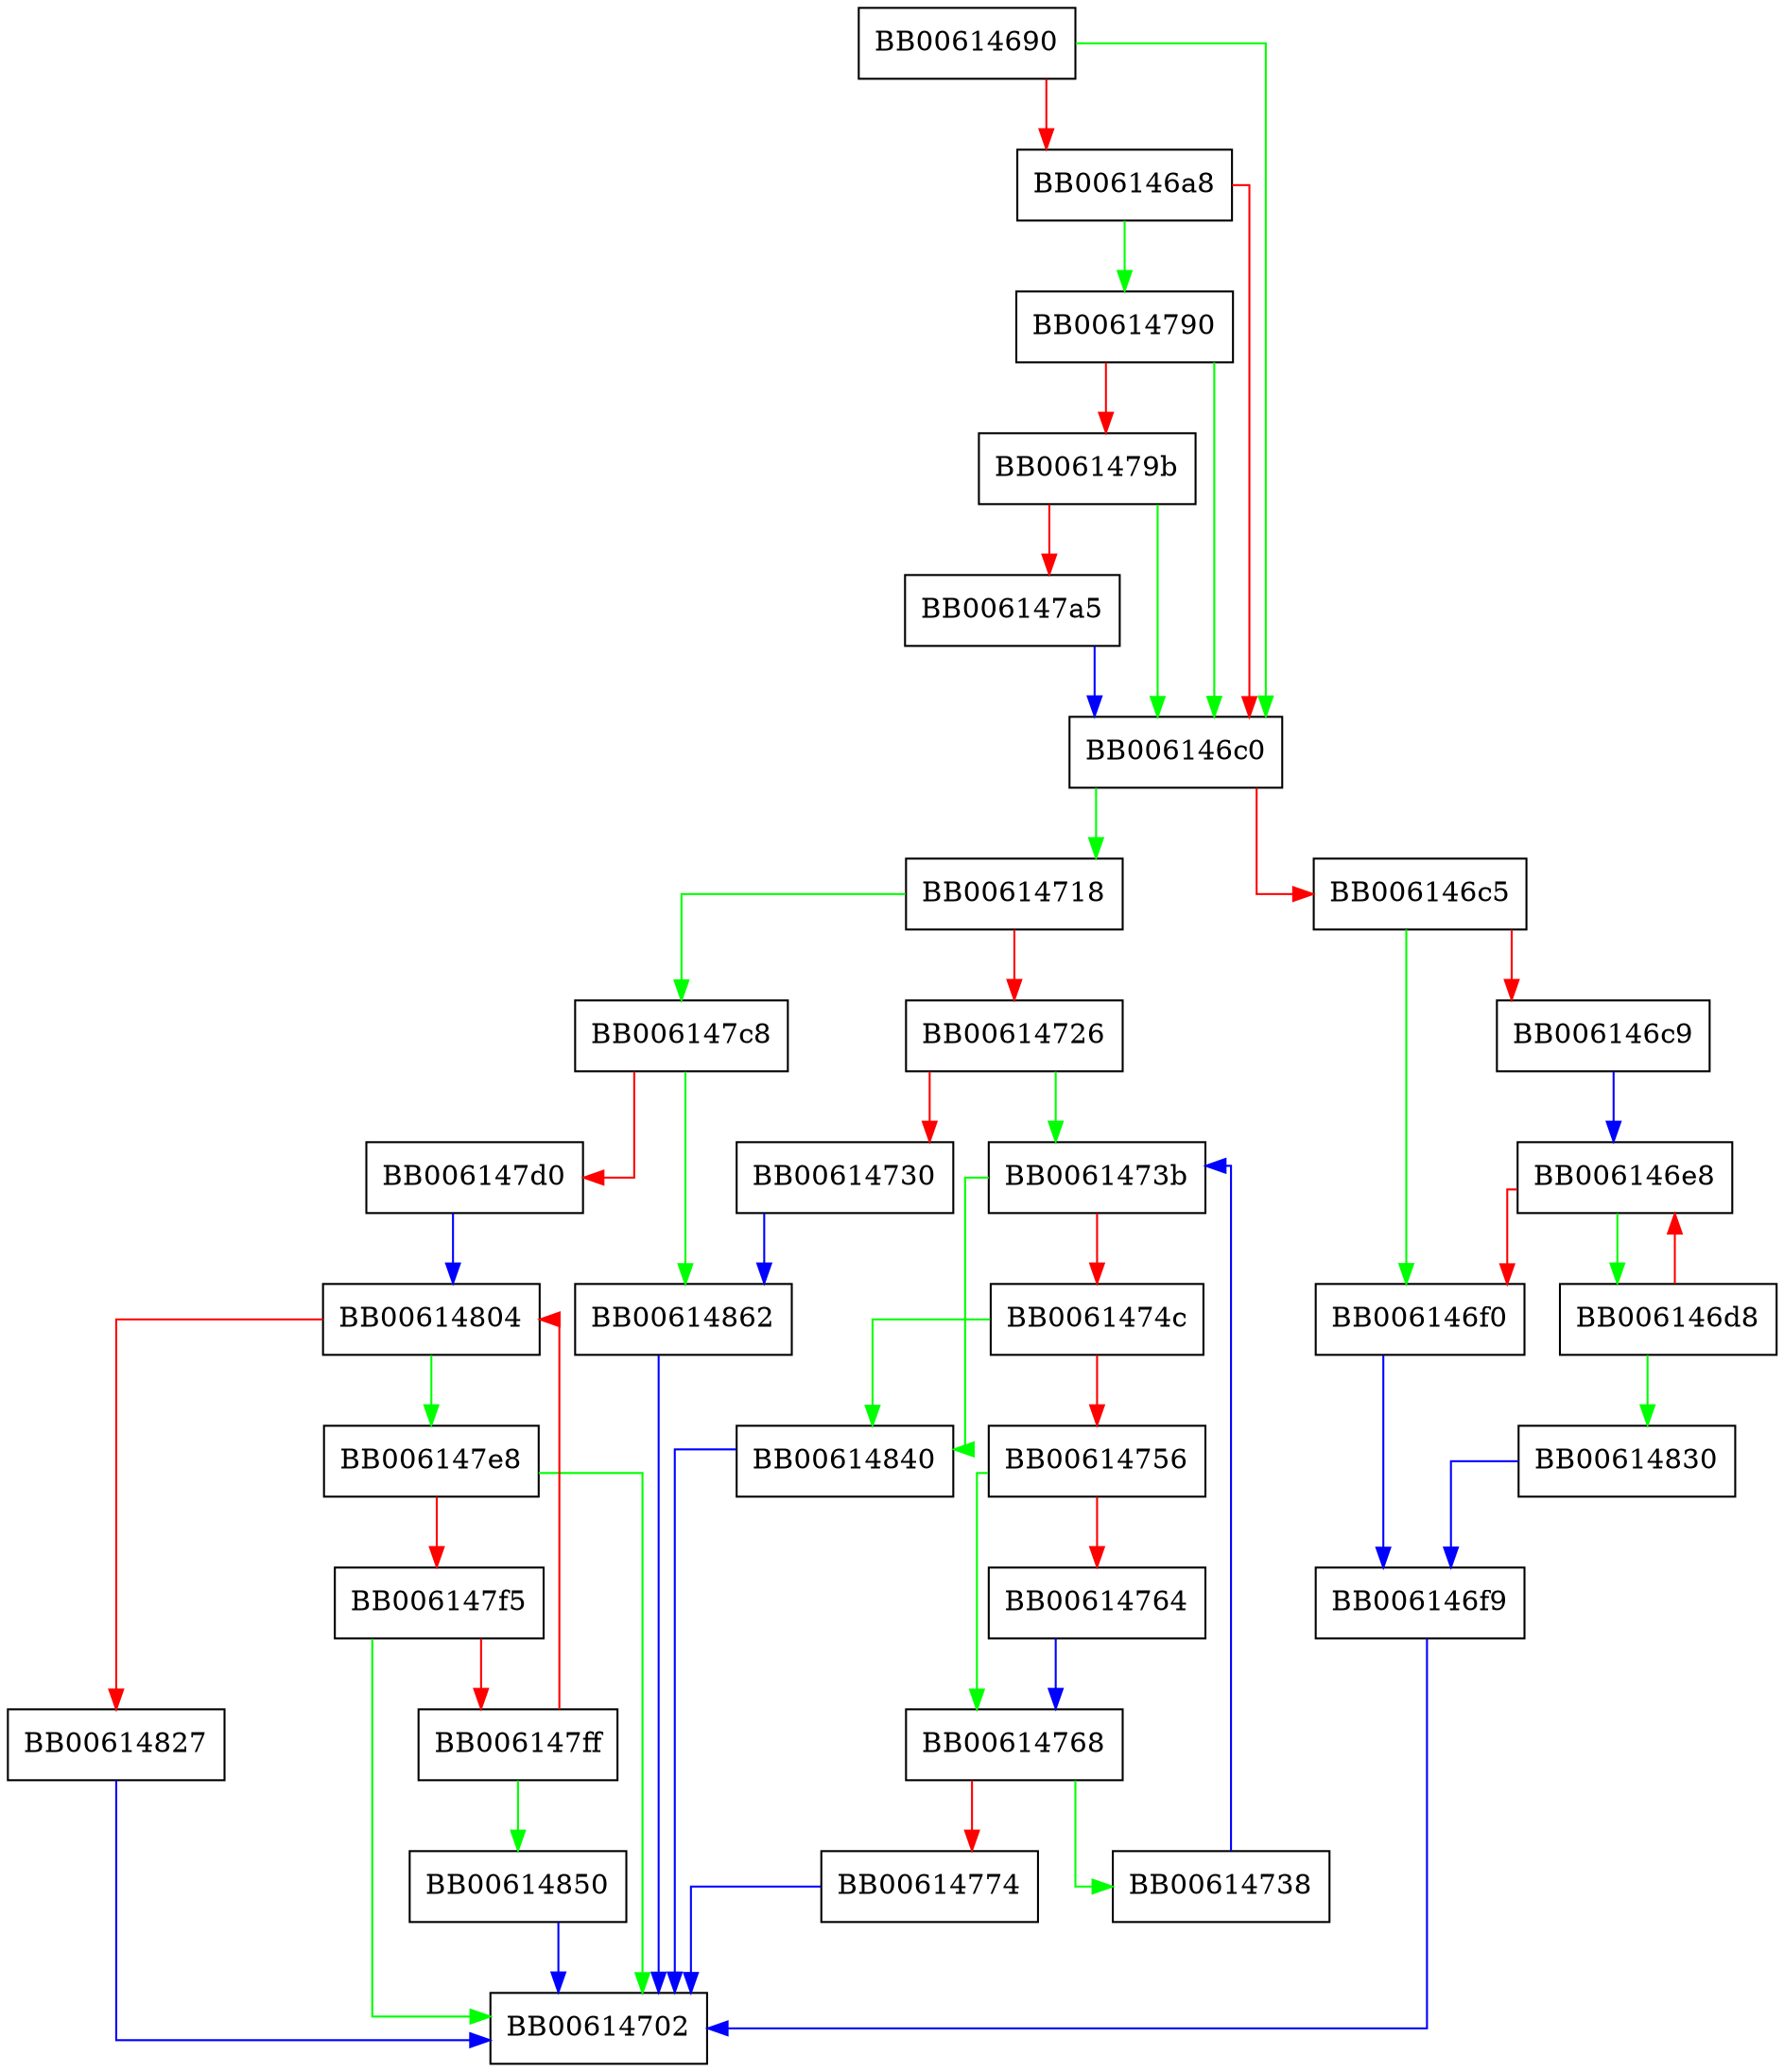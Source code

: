 digraph sanitize_line {
  node [shape="box"];
  graph [splines=ortho];
  BB00614690 -> BB006146c0 [color="green"];
  BB00614690 -> BB006146a8 [color="red"];
  BB006146a8 -> BB00614790 [color="green"];
  BB006146a8 -> BB006146c0 [color="red"];
  BB006146c0 -> BB00614718 [color="green"];
  BB006146c0 -> BB006146c5 [color="red"];
  BB006146c5 -> BB006146f0 [color="green"];
  BB006146c5 -> BB006146c9 [color="red"];
  BB006146c9 -> BB006146e8 [color="blue"];
  BB006146d8 -> BB00614830 [color="green"];
  BB006146d8 -> BB006146e8 [color="red"];
  BB006146e8 -> BB006146d8 [color="green"];
  BB006146e8 -> BB006146f0 [color="red"];
  BB006146f0 -> BB006146f9 [color="blue"];
  BB006146f9 -> BB00614702 [color="blue"];
  BB00614718 -> BB006147c8 [color="green"];
  BB00614718 -> BB00614726 [color="red"];
  BB00614726 -> BB0061473b [color="green"];
  BB00614726 -> BB00614730 [color="red"];
  BB00614730 -> BB00614862 [color="blue"];
  BB00614738 -> BB0061473b [color="blue"];
  BB0061473b -> BB00614840 [color="green"];
  BB0061473b -> BB0061474c [color="red"];
  BB0061474c -> BB00614840 [color="green"];
  BB0061474c -> BB00614756 [color="red"];
  BB00614756 -> BB00614768 [color="green"];
  BB00614756 -> BB00614764 [color="red"];
  BB00614764 -> BB00614768 [color="blue"];
  BB00614768 -> BB00614738 [color="green"];
  BB00614768 -> BB00614774 [color="red"];
  BB00614774 -> BB00614702 [color="blue"];
  BB00614790 -> BB006146c0 [color="green"];
  BB00614790 -> BB0061479b [color="red"];
  BB0061479b -> BB006146c0 [color="green"];
  BB0061479b -> BB006147a5 [color="red"];
  BB006147a5 -> BB006146c0 [color="blue"];
  BB006147c8 -> BB00614862 [color="green"];
  BB006147c8 -> BB006147d0 [color="red"];
  BB006147d0 -> BB00614804 [color="blue"];
  BB006147e8 -> BB00614702 [color="green"];
  BB006147e8 -> BB006147f5 [color="red"];
  BB006147f5 -> BB00614702 [color="green"];
  BB006147f5 -> BB006147ff [color="red"];
  BB006147ff -> BB00614850 [color="green"];
  BB006147ff -> BB00614804 [color="red"];
  BB00614804 -> BB006147e8 [color="green"];
  BB00614804 -> BB00614827 [color="red"];
  BB00614827 -> BB00614702 [color="blue"];
  BB00614830 -> BB006146f9 [color="blue"];
  BB00614840 -> BB00614702 [color="blue"];
  BB00614850 -> BB00614702 [color="blue"];
  BB00614862 -> BB00614702 [color="blue"];
}